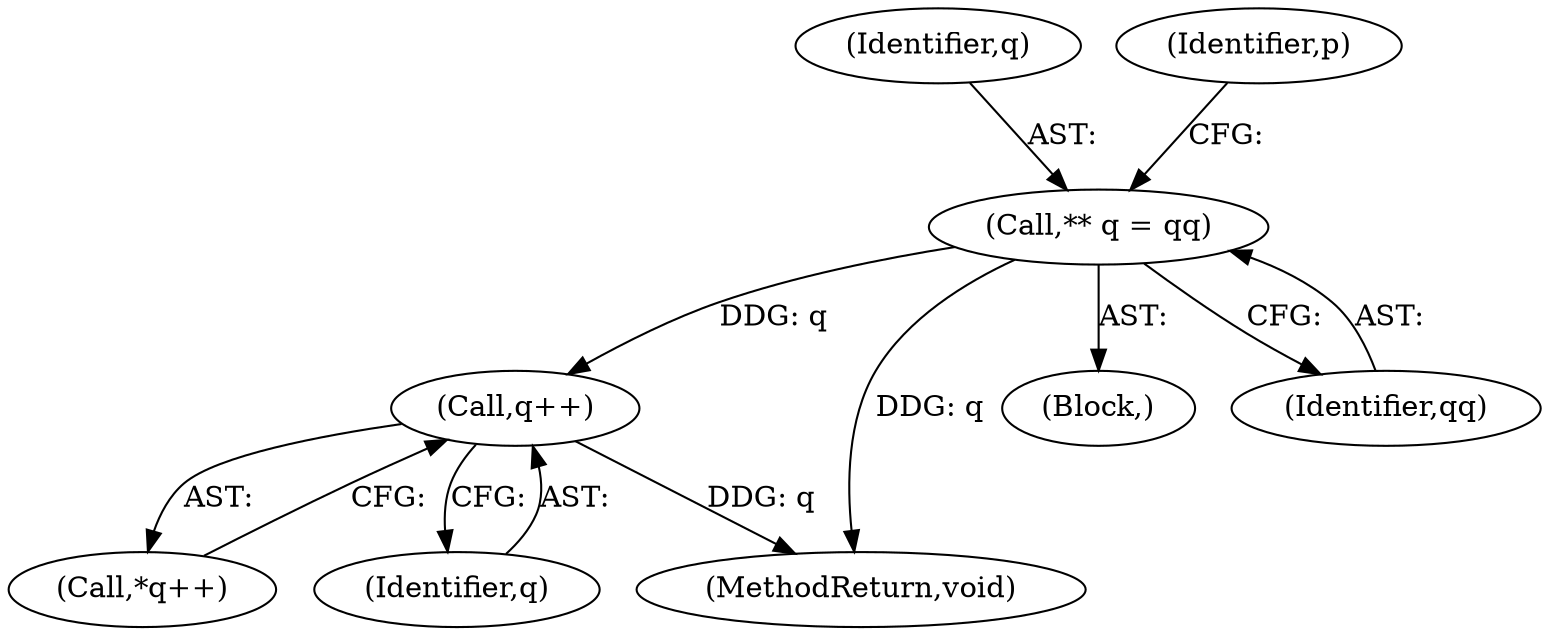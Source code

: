 digraph "1_Android_04839626ed859623901ebd3a5fd483982186b59d@pointer" {
"1000170" [label="(Call,q++)"];
"1000152" [label="(Call,** q = qq)"];
"1000251" [label="(MethodReturn,void)"];
"1000153" [label="(Identifier,q)"];
"1000157" [label="(Identifier,p)"];
"1000169" [label="(Call,*q++)"];
"1000152" [label="(Call,** q = qq)"];
"1000139" [label="(Block,)"];
"1000170" [label="(Call,q++)"];
"1000171" [label="(Identifier,q)"];
"1000154" [label="(Identifier,qq)"];
"1000170" -> "1000169"  [label="AST: "];
"1000170" -> "1000171"  [label="CFG: "];
"1000171" -> "1000170"  [label="AST: "];
"1000169" -> "1000170"  [label="CFG: "];
"1000170" -> "1000251"  [label="DDG: q"];
"1000152" -> "1000170"  [label="DDG: q"];
"1000152" -> "1000139"  [label="AST: "];
"1000152" -> "1000154"  [label="CFG: "];
"1000153" -> "1000152"  [label="AST: "];
"1000154" -> "1000152"  [label="AST: "];
"1000157" -> "1000152"  [label="CFG: "];
"1000152" -> "1000251"  [label="DDG: q"];
}
